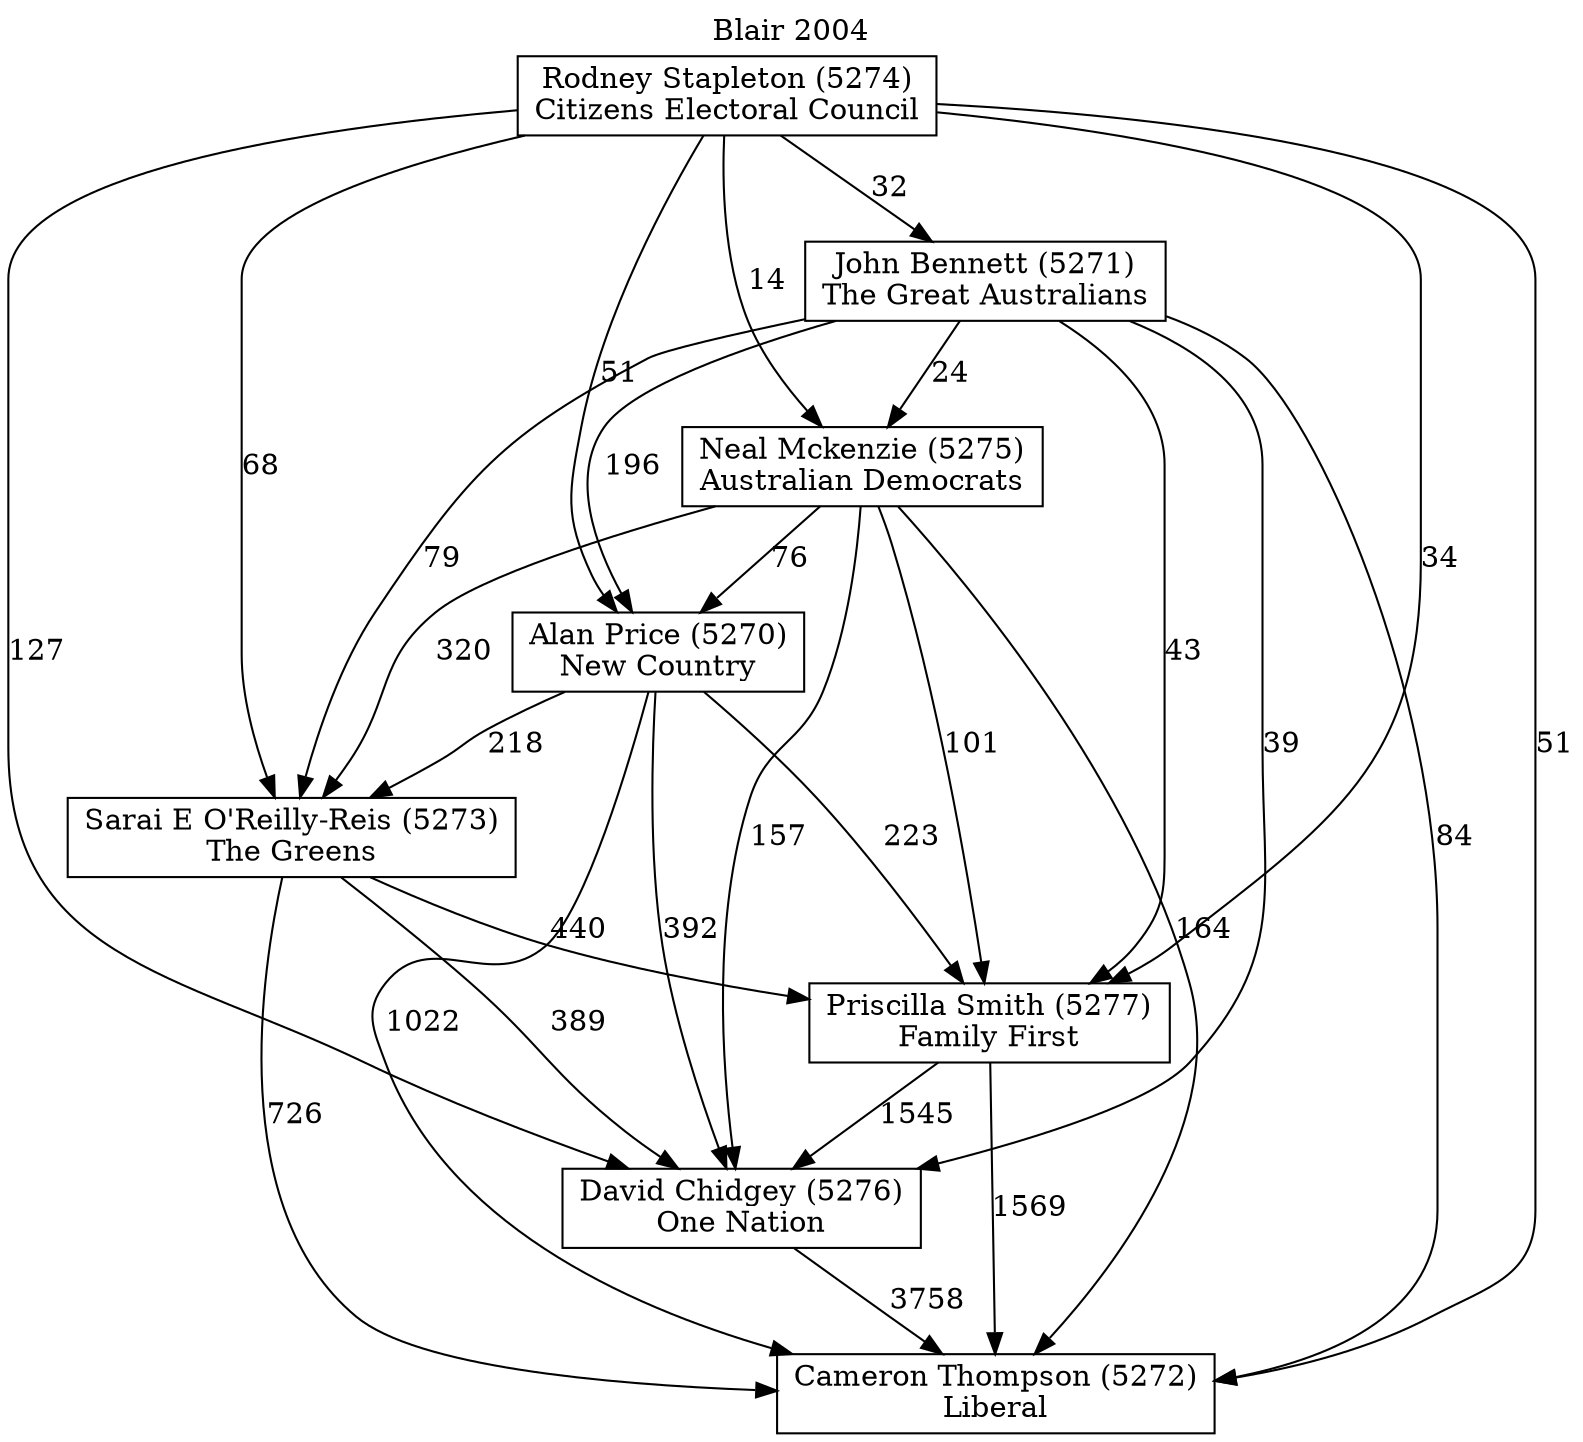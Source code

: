 // House preference flow
digraph "Cameron Thompson (5272)_Blair_2004" {
	graph [label="Blair 2004" labelloc=t mclimit=10]
	node [shape=box]
	"Cameron Thompson (5272)" [label="Cameron Thompson (5272)
Liberal"]
	"David Chidgey (5276)" [label="David Chidgey (5276)
One Nation"]
	"Priscilla Smith (5277)" [label="Priscilla Smith (5277)
Family First"]
	"Sarai E O'Reilly-Reis (5273)" [label="Sarai E O'Reilly-Reis (5273)
The Greens"]
	"Alan Price (5270)" [label="Alan Price (5270)
New Country"]
	"Neal Mckenzie (5275)" [label="Neal Mckenzie (5275)
Australian Democrats"]
	"John Bennett (5271)" [label="John Bennett (5271)
The Great Australians"]
	"Rodney Stapleton (5274)" [label="Rodney Stapleton (5274)
Citizens Electoral Council"]
	"David Chidgey (5276)" -> "Cameron Thompson (5272)" [label=3758]
	"Priscilla Smith (5277)" -> "David Chidgey (5276)" [label=1545]
	"Sarai E O'Reilly-Reis (5273)" -> "Priscilla Smith (5277)" [label=440]
	"Alan Price (5270)" -> "Sarai E O'Reilly-Reis (5273)" [label=218]
	"Neal Mckenzie (5275)" -> "Alan Price (5270)" [label=76]
	"John Bennett (5271)" -> "Neal Mckenzie (5275)" [label=24]
	"Rodney Stapleton (5274)" -> "John Bennett (5271)" [label=32]
	"Priscilla Smith (5277)" -> "Cameron Thompson (5272)" [label=1569]
	"Sarai E O'Reilly-Reis (5273)" -> "Cameron Thompson (5272)" [label=726]
	"Alan Price (5270)" -> "Cameron Thompson (5272)" [label=1022]
	"Neal Mckenzie (5275)" -> "Cameron Thompson (5272)" [label=164]
	"John Bennett (5271)" -> "Cameron Thompson (5272)" [label=84]
	"Rodney Stapleton (5274)" -> "Cameron Thompson (5272)" [label=51]
	"Rodney Stapleton (5274)" -> "Neal Mckenzie (5275)" [label=14]
	"John Bennett (5271)" -> "Alan Price (5270)" [label=196]
	"Rodney Stapleton (5274)" -> "Alan Price (5270)" [label=51]
	"Neal Mckenzie (5275)" -> "Sarai E O'Reilly-Reis (5273)" [label=320]
	"John Bennett (5271)" -> "Sarai E O'Reilly-Reis (5273)" [label=79]
	"Rodney Stapleton (5274)" -> "Sarai E O'Reilly-Reis (5273)" [label=68]
	"Alan Price (5270)" -> "Priscilla Smith (5277)" [label=223]
	"Neal Mckenzie (5275)" -> "Priscilla Smith (5277)" [label=101]
	"John Bennett (5271)" -> "Priscilla Smith (5277)" [label=43]
	"Rodney Stapleton (5274)" -> "Priscilla Smith (5277)" [label=34]
	"Sarai E O'Reilly-Reis (5273)" -> "David Chidgey (5276)" [label=389]
	"Alan Price (5270)" -> "David Chidgey (5276)" [label=392]
	"Neal Mckenzie (5275)" -> "David Chidgey (5276)" [label=157]
	"John Bennett (5271)" -> "David Chidgey (5276)" [label=39]
	"Rodney Stapleton (5274)" -> "David Chidgey (5276)" [label=127]
}
